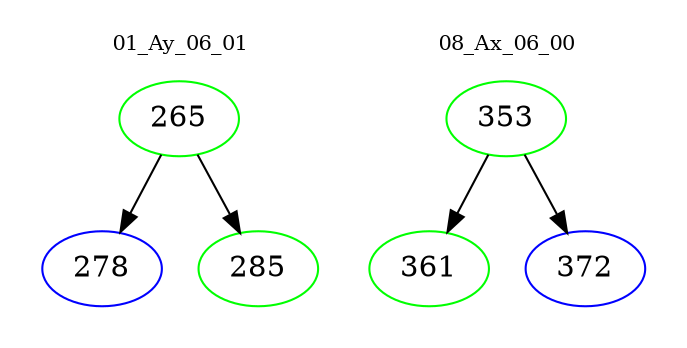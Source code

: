digraph{
subgraph cluster_0 {
color = white
label = "01_Ay_06_01";
fontsize=10;
T0_265 [label="265", color="green"]
T0_265 -> T0_278 [color="black"]
T0_278 [label="278", color="blue"]
T0_265 -> T0_285 [color="black"]
T0_285 [label="285", color="green"]
}
subgraph cluster_1 {
color = white
label = "08_Ax_06_00";
fontsize=10;
T1_353 [label="353", color="green"]
T1_353 -> T1_361 [color="black"]
T1_361 [label="361", color="green"]
T1_353 -> T1_372 [color="black"]
T1_372 [label="372", color="blue"]
}
}
